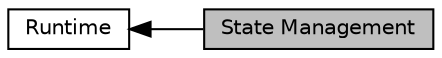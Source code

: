 digraph "State Management"
{
  edge [fontname="Helvetica",fontsize="10",labelfontname="Helvetica",labelfontsize="10"];
  node [fontname="Helvetica",fontsize="10",shape=record];
  rankdir=LR;
  Node1 [label="Runtime",height=0.2,width=0.4,color="black", fillcolor="white", style="filled",URL="$group__runtime.html",tooltip="The API for the Runtime systems. "];
  Node0 [label="State Management",height=0.2,width=0.4,color="black", fillcolor="grey75", style="filled", fontcolor="black"];
  Node1->Node0 [shape=plaintext, dir="back", style="solid"];
}
